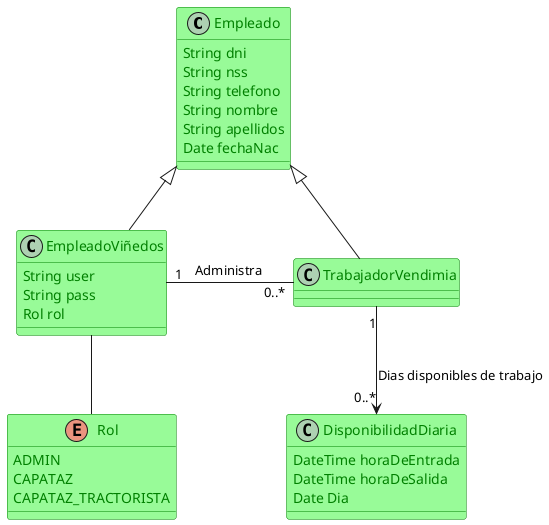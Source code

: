 @startuml CapaPersistencia2


class  Empleado #palegreen;line:green;text:green{
    String dni
    String nss
    String telefono
    String nombre
    String apellidos
    Date fechaNac

}

class EmpleadoViñedos #palegreen;line:green;text:green{
    String user
    String pass
    Rol rol 
} 
class TrabajadorVendimia #palegreen;line:green;text:green{

}
class DisponibilidadDiaria #palegreen;line:green;text:green{
    DateTime horaDeEntrada
    DateTime horaDeSalida
    Date Dia
}
enum Rol #palegreen;line:green;text:green{
    ADMIN
    CAPATAZ
    CAPATAZ_TRACTORISTA
}

EmpleadoViñedos -up-|> Empleado
TrabajadorVendimia -up-|>Empleado

EmpleadoViñedos -down- Rol

TrabajadorVendimia "1" -down->  "0..*" DisponibilidadDiaria : "Dias disponibles de trabajo"

EmpleadoViñedos "1" -right- "0..*" TrabajadorVendimia :    "   Administra    "




' note left of EmpleadoViñedos
' Son empleados durante todo el año. 
' Solo estos tendran acceso a la aplicacion.
' end note

' note left of Rol
'     CAPATA_TRACTORISTA puede desempeñar tareas de <b>tractorista</b>,
'     pero tambien de <b>capataz</b>
' end note


' note right of TrabajadorVendimia
'     Son empleados <b>solo durante la campaña</b>,
'      y de disponibilidad muy variable
' end note







@enduml